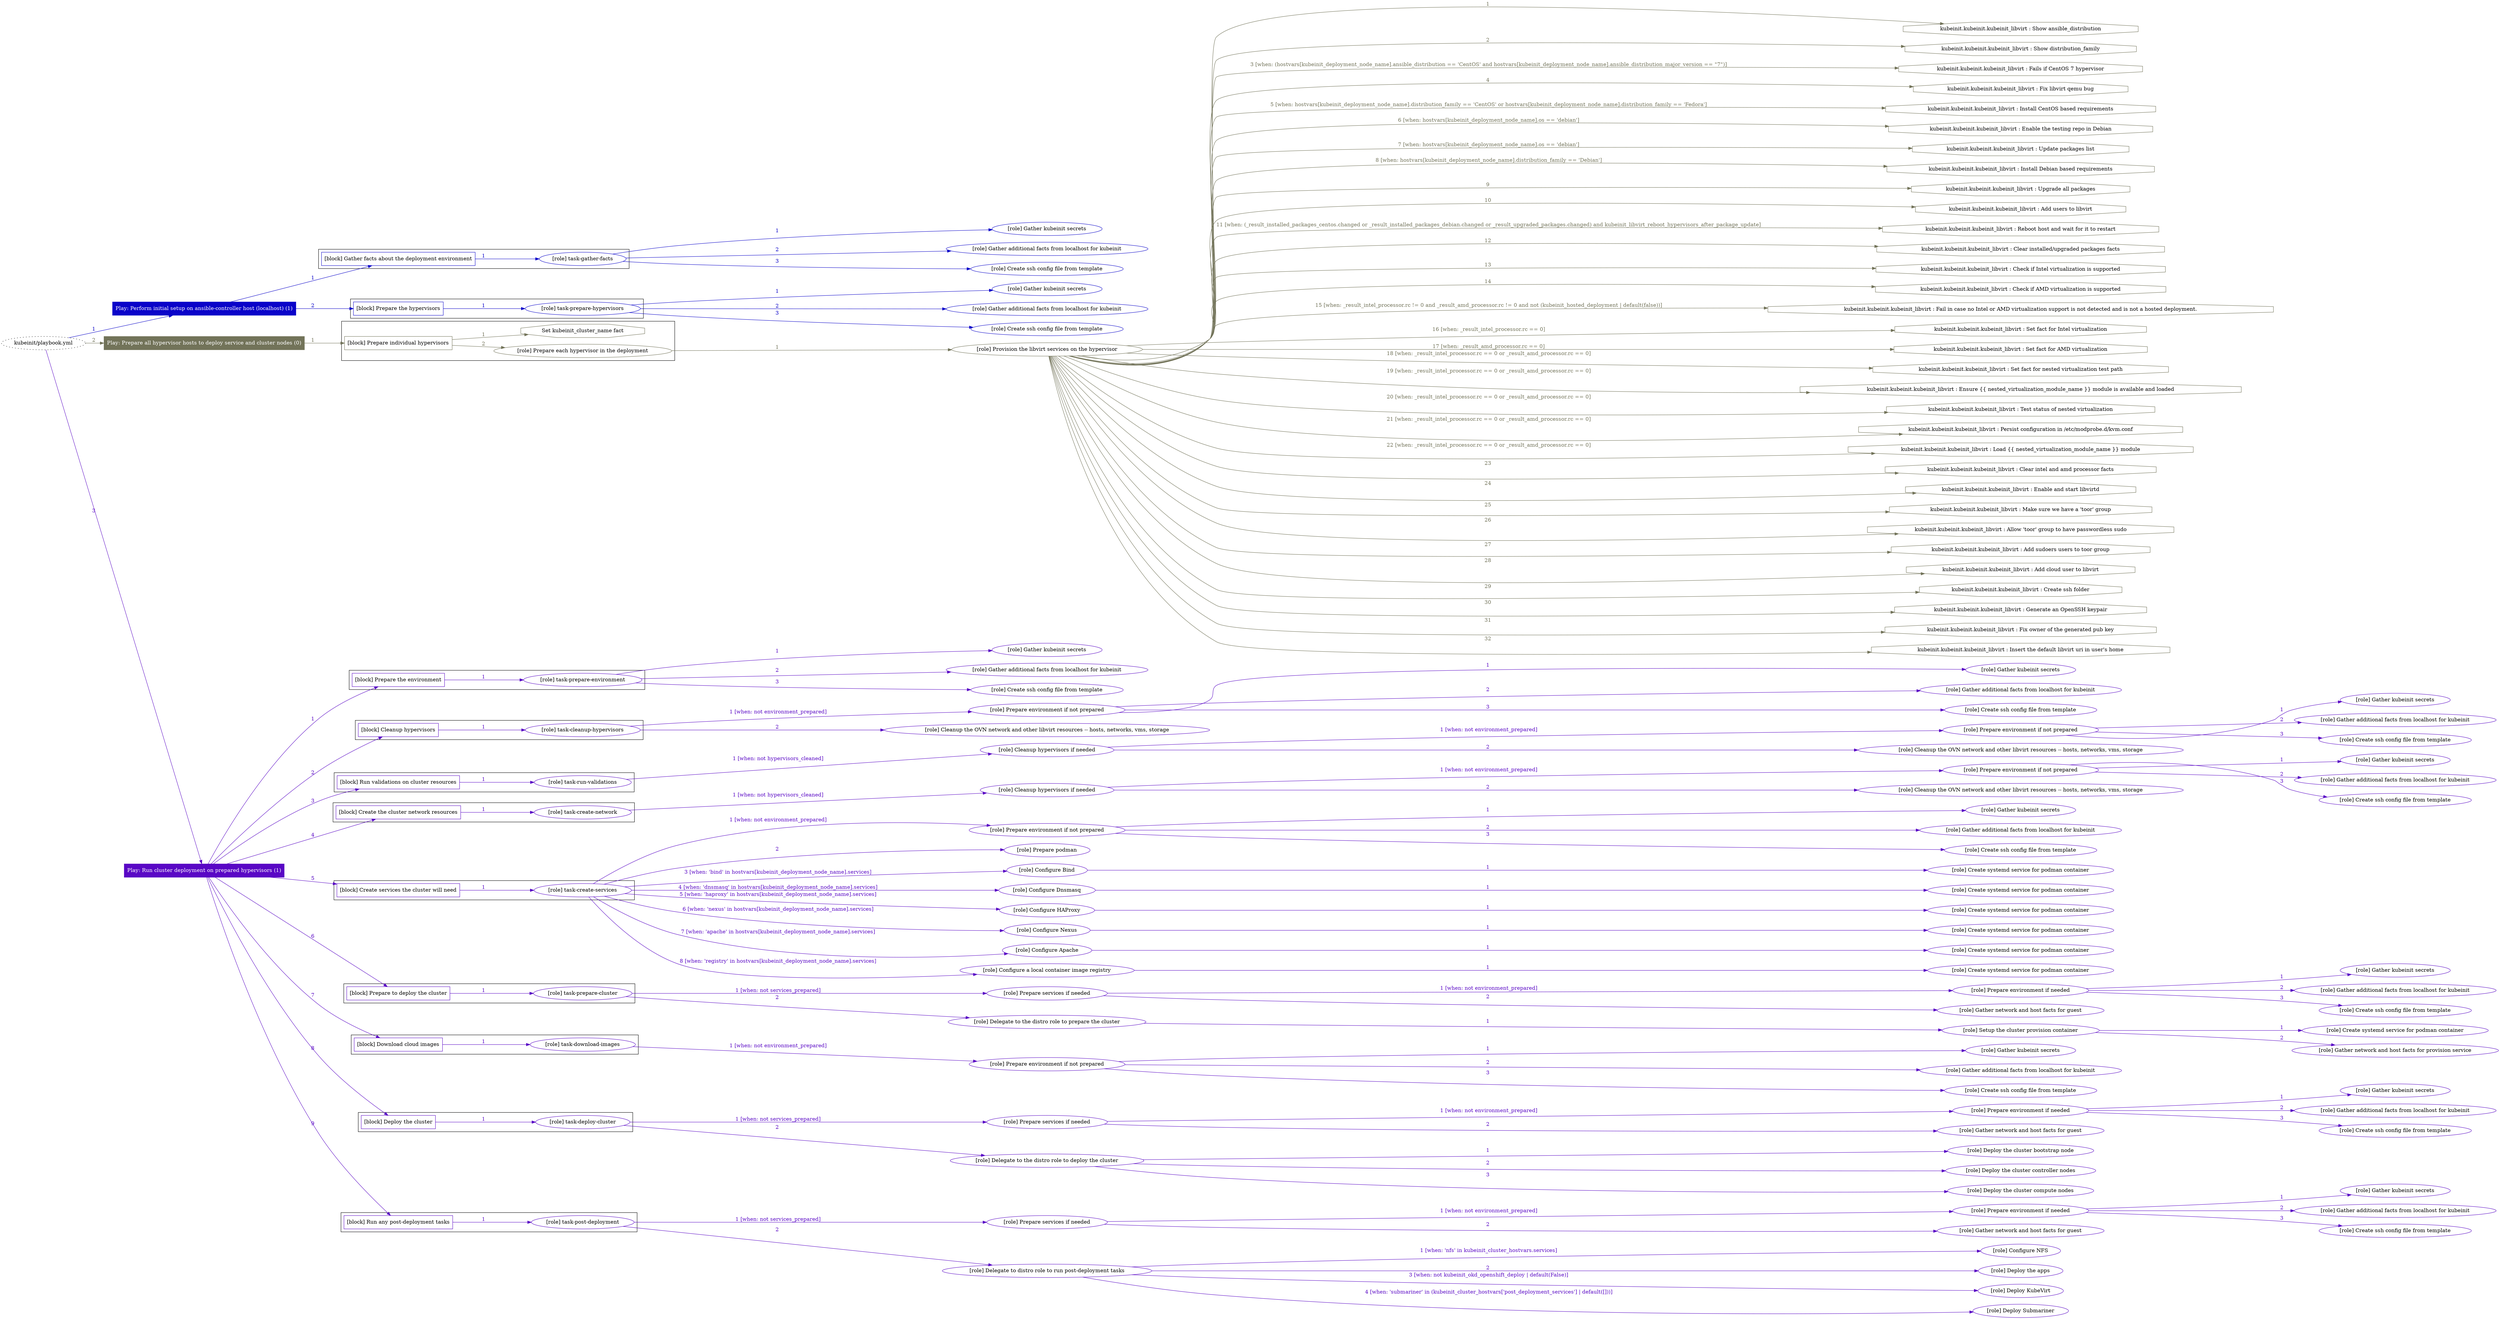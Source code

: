 digraph {
	graph [concentrate=true ordering=in rankdir=LR ratio=fill]
	edge [esep=5 sep=10]
	"kubeinit/playbook.yml" [URL="/home/runner/work/kubeinit/kubeinit/kubeinit/playbook.yml" id=playbook_31b76ec6 style=dotted]
	play_b835d1c0 [label="Play: Perform initial setup on ansible-controller host (localhost) (1)" URL="/home/runner/work/kubeinit/kubeinit/kubeinit/playbook.yml" color="#0a03c9" fontcolor="#ffffff" id=play_b835d1c0 shape=box style=filled tooltip=localhost]
	"kubeinit/playbook.yml" -> play_b835d1c0 [label="1 " color="#0a03c9" fontcolor="#0a03c9" id=edge_47608928 labeltooltip="1 " tooltip="1 "]
	subgraph "Gather kubeinit secrets" {
		role_59bd2e96 [label="[role] Gather kubeinit secrets" URL="/home/runner/.ansible/collections/ansible_collections/kubeinit/kubeinit/roles/kubeinit_prepare/tasks/gather_kubeinit_facts.yml" color="#0a03c9" id=role_59bd2e96 tooltip="Gather kubeinit secrets"]
	}
	subgraph "Gather additional facts from localhost for kubeinit" {
		role_d76398aa [label="[role] Gather additional facts from localhost for kubeinit" URL="/home/runner/.ansible/collections/ansible_collections/kubeinit/kubeinit/roles/kubeinit_prepare/tasks/gather_kubeinit_facts.yml" color="#0a03c9" id=role_d76398aa tooltip="Gather additional facts from localhost for kubeinit"]
	}
	subgraph "Create ssh config file from template" {
		role_02e3b590 [label="[role] Create ssh config file from template" URL="/home/runner/.ansible/collections/ansible_collections/kubeinit/kubeinit/roles/kubeinit_prepare/tasks/gather_kubeinit_facts.yml" color="#0a03c9" id=role_02e3b590 tooltip="Create ssh config file from template"]
	}
	subgraph "task-gather-facts" {
		role_54967bb3 [label="[role] task-gather-facts" URL="/home/runner/work/kubeinit/kubeinit/kubeinit/playbook.yml" color="#0a03c9" id=role_54967bb3 tooltip="task-gather-facts"]
		role_54967bb3 -> role_59bd2e96 [label="1 " color="#0a03c9" fontcolor="#0a03c9" id=edge_f444cbc9 labeltooltip="1 " tooltip="1 "]
		role_54967bb3 -> role_d76398aa [label="2 " color="#0a03c9" fontcolor="#0a03c9" id=edge_f910fc13 labeltooltip="2 " tooltip="2 "]
		role_54967bb3 -> role_02e3b590 [label="3 " color="#0a03c9" fontcolor="#0a03c9" id=edge_13dd5f23 labeltooltip="3 " tooltip="3 "]
	}
	subgraph "Gather kubeinit secrets" {
		role_87e82bd2 [label="[role] Gather kubeinit secrets" URL="/home/runner/.ansible/collections/ansible_collections/kubeinit/kubeinit/roles/kubeinit_prepare/tasks/gather_kubeinit_facts.yml" color="#0a03c9" id=role_87e82bd2 tooltip="Gather kubeinit secrets"]
	}
	subgraph "Gather additional facts from localhost for kubeinit" {
		role_c6736948 [label="[role] Gather additional facts from localhost for kubeinit" URL="/home/runner/.ansible/collections/ansible_collections/kubeinit/kubeinit/roles/kubeinit_prepare/tasks/gather_kubeinit_facts.yml" color="#0a03c9" id=role_c6736948 tooltip="Gather additional facts from localhost for kubeinit"]
	}
	subgraph "Create ssh config file from template" {
		role_01637f2a [label="[role] Create ssh config file from template" URL="/home/runner/.ansible/collections/ansible_collections/kubeinit/kubeinit/roles/kubeinit_prepare/tasks/gather_kubeinit_facts.yml" color="#0a03c9" id=role_01637f2a tooltip="Create ssh config file from template"]
	}
	subgraph "task-prepare-hypervisors" {
		role_687cfe51 [label="[role] task-prepare-hypervisors" URL="/home/runner/work/kubeinit/kubeinit/kubeinit/playbook.yml" color="#0a03c9" id=role_687cfe51 tooltip="task-prepare-hypervisors"]
		role_687cfe51 -> role_87e82bd2 [label="1 " color="#0a03c9" fontcolor="#0a03c9" id=edge_5f444cda labeltooltip="1 " tooltip="1 "]
		role_687cfe51 -> role_c6736948 [label="2 " color="#0a03c9" fontcolor="#0a03c9" id=edge_3ba6d0d4 labeltooltip="2 " tooltip="2 "]
		role_687cfe51 -> role_01637f2a [label="3 " color="#0a03c9" fontcolor="#0a03c9" id=edge_35299459 labeltooltip="3 " tooltip="3 "]
	}
	subgraph "Play: Perform initial setup on ansible-controller host (localhost) (1)" {
		play_b835d1c0 -> block_bc248e20 [label=1 color="#0a03c9" fontcolor="#0a03c9" id=edge_81791998 labeltooltip=1 tooltip=1]
		subgraph cluster_block_bc248e20 {
			block_bc248e20 [label="[block] Gather facts about the deployment environment" URL="/home/runner/work/kubeinit/kubeinit/kubeinit/playbook.yml" color="#0a03c9" id=block_bc248e20 labeltooltip="Gather facts about the deployment environment" shape=box tooltip="Gather facts about the deployment environment"]
			block_bc248e20 -> role_54967bb3 [label="1 " color="#0a03c9" fontcolor="#0a03c9" id=edge_6edd4adc labeltooltip="1 " tooltip="1 "]
		}
		play_b835d1c0 -> block_42051c14 [label=2 color="#0a03c9" fontcolor="#0a03c9" id=edge_73173066 labeltooltip=2 tooltip=2]
		subgraph cluster_block_42051c14 {
			block_42051c14 [label="[block] Prepare the hypervisors" URL="/home/runner/work/kubeinit/kubeinit/kubeinit/playbook.yml" color="#0a03c9" id=block_42051c14 labeltooltip="Prepare the hypervisors" shape=box tooltip="Prepare the hypervisors"]
			block_42051c14 -> role_687cfe51 [label="1 " color="#0a03c9" fontcolor="#0a03c9" id=edge_641e0a67 labeltooltip="1 " tooltip="1 "]
		}
	}
	play_d6e419ab [label="Play: Prepare all hypervisor hosts to deploy service and cluster nodes (0)" URL="/home/runner/work/kubeinit/kubeinit/kubeinit/playbook.yml" color="#727359" fontcolor="#ffffff" id=play_d6e419ab shape=box style=filled tooltip="Play: Prepare all hypervisor hosts to deploy service and cluster nodes (0)"]
	"kubeinit/playbook.yml" -> play_d6e419ab [label="2 " color="#727359" fontcolor="#727359" id=edge_6640dfa4 labeltooltip="2 " tooltip="2 "]
	subgraph "Provision the libvirt services on the hypervisor" {
		role_8fb8d0f1 [label="[role] Provision the libvirt services on the hypervisor" URL="/home/runner/.ansible/collections/ansible_collections/kubeinit/kubeinit/roles/kubeinit_prepare/tasks/prepare_hypervisor.yml" color="#727359" id=role_8fb8d0f1 tooltip="Provision the libvirt services on the hypervisor"]
		task_756337d5 [label="kubeinit.kubeinit.kubeinit_libvirt : Show ansible_distribution" URL="/home/runner/.ansible/collections/ansible_collections/kubeinit/kubeinit/roles/kubeinit_libvirt/tasks/main.yml" color="#727359" id=task_756337d5 shape=octagon tooltip="kubeinit.kubeinit.kubeinit_libvirt : Show ansible_distribution"]
		role_8fb8d0f1 -> task_756337d5 [label="1 " color="#727359" fontcolor="#727359" id=edge_fe4e48ed labeltooltip="1 " tooltip="1 "]
		task_df831139 [label="kubeinit.kubeinit.kubeinit_libvirt : Show distribution_family" URL="/home/runner/.ansible/collections/ansible_collections/kubeinit/kubeinit/roles/kubeinit_libvirt/tasks/main.yml" color="#727359" id=task_df831139 shape=octagon tooltip="kubeinit.kubeinit.kubeinit_libvirt : Show distribution_family"]
		role_8fb8d0f1 -> task_df831139 [label="2 " color="#727359" fontcolor="#727359" id=edge_e624ffed labeltooltip="2 " tooltip="2 "]
		task_bbf5eda4 [label="kubeinit.kubeinit.kubeinit_libvirt : Fails if CentOS 7 hypervisor" URL="/home/runner/.ansible/collections/ansible_collections/kubeinit/kubeinit/roles/kubeinit_libvirt/tasks/main.yml" color="#727359" id=task_bbf5eda4 shape=octagon tooltip="kubeinit.kubeinit.kubeinit_libvirt : Fails if CentOS 7 hypervisor"]
		role_8fb8d0f1 -> task_bbf5eda4 [label="3 [when: (hostvars[kubeinit_deployment_node_name].ansible_distribution == 'CentOS' and hostvars[kubeinit_deployment_node_name].ansible_distribution_major_version == \"7\")]" color="#727359" fontcolor="#727359" id=edge_ed03bc66 labeltooltip="3 [when: (hostvars[kubeinit_deployment_node_name].ansible_distribution == 'CentOS' and hostvars[kubeinit_deployment_node_name].ansible_distribution_major_version == \"7\")]" tooltip="3 [when: (hostvars[kubeinit_deployment_node_name].ansible_distribution == 'CentOS' and hostvars[kubeinit_deployment_node_name].ansible_distribution_major_version == \"7\")]"]
		task_f65a964f [label="kubeinit.kubeinit.kubeinit_libvirt : Fix libvirt qemu bug" URL="/home/runner/.ansible/collections/ansible_collections/kubeinit/kubeinit/roles/kubeinit_libvirt/tasks/main.yml" color="#727359" id=task_f65a964f shape=octagon tooltip="kubeinit.kubeinit.kubeinit_libvirt : Fix libvirt qemu bug"]
		role_8fb8d0f1 -> task_f65a964f [label="4 " color="#727359" fontcolor="#727359" id=edge_4285b3bf labeltooltip="4 " tooltip="4 "]
		task_4d887aac [label="kubeinit.kubeinit.kubeinit_libvirt : Install CentOS based requirements" URL="/home/runner/.ansible/collections/ansible_collections/kubeinit/kubeinit/roles/kubeinit_libvirt/tasks/main.yml" color="#727359" id=task_4d887aac shape=octagon tooltip="kubeinit.kubeinit.kubeinit_libvirt : Install CentOS based requirements"]
		role_8fb8d0f1 -> task_4d887aac [label="5 [when: hostvars[kubeinit_deployment_node_name].distribution_family == 'CentOS' or hostvars[kubeinit_deployment_node_name].distribution_family == 'Fedora']" color="#727359" fontcolor="#727359" id=edge_d7407e4e labeltooltip="5 [when: hostvars[kubeinit_deployment_node_name].distribution_family == 'CentOS' or hostvars[kubeinit_deployment_node_name].distribution_family == 'Fedora']" tooltip="5 [when: hostvars[kubeinit_deployment_node_name].distribution_family == 'CentOS' or hostvars[kubeinit_deployment_node_name].distribution_family == 'Fedora']"]
		task_99d96d0c [label="kubeinit.kubeinit.kubeinit_libvirt : Enable the testing repo in Debian" URL="/home/runner/.ansible/collections/ansible_collections/kubeinit/kubeinit/roles/kubeinit_libvirt/tasks/main.yml" color="#727359" id=task_99d96d0c shape=octagon tooltip="kubeinit.kubeinit.kubeinit_libvirt : Enable the testing repo in Debian"]
		role_8fb8d0f1 -> task_99d96d0c [label="6 [when: hostvars[kubeinit_deployment_node_name].os == 'debian']" color="#727359" fontcolor="#727359" id=edge_5ada318e labeltooltip="6 [when: hostvars[kubeinit_deployment_node_name].os == 'debian']" tooltip="6 [when: hostvars[kubeinit_deployment_node_name].os == 'debian']"]
		task_3cb2181c [label="kubeinit.kubeinit.kubeinit_libvirt : Update packages list" URL="/home/runner/.ansible/collections/ansible_collections/kubeinit/kubeinit/roles/kubeinit_libvirt/tasks/main.yml" color="#727359" id=task_3cb2181c shape=octagon tooltip="kubeinit.kubeinit.kubeinit_libvirt : Update packages list"]
		role_8fb8d0f1 -> task_3cb2181c [label="7 [when: hostvars[kubeinit_deployment_node_name].os == 'debian']" color="#727359" fontcolor="#727359" id=edge_b2e465be labeltooltip="7 [when: hostvars[kubeinit_deployment_node_name].os == 'debian']" tooltip="7 [when: hostvars[kubeinit_deployment_node_name].os == 'debian']"]
		task_076db473 [label="kubeinit.kubeinit.kubeinit_libvirt : Install Debian based requirements" URL="/home/runner/.ansible/collections/ansible_collections/kubeinit/kubeinit/roles/kubeinit_libvirt/tasks/main.yml" color="#727359" id=task_076db473 shape=octagon tooltip="kubeinit.kubeinit.kubeinit_libvirt : Install Debian based requirements"]
		role_8fb8d0f1 -> task_076db473 [label="8 [when: hostvars[kubeinit_deployment_node_name].distribution_family == 'Debian']" color="#727359" fontcolor="#727359" id=edge_44d934e9 labeltooltip="8 [when: hostvars[kubeinit_deployment_node_name].distribution_family == 'Debian']" tooltip="8 [when: hostvars[kubeinit_deployment_node_name].distribution_family == 'Debian']"]
		task_7f7cdea1 [label="kubeinit.kubeinit.kubeinit_libvirt : Upgrade all packages" URL="/home/runner/.ansible/collections/ansible_collections/kubeinit/kubeinit/roles/kubeinit_libvirt/tasks/main.yml" color="#727359" id=task_7f7cdea1 shape=octagon tooltip="kubeinit.kubeinit.kubeinit_libvirt : Upgrade all packages"]
		role_8fb8d0f1 -> task_7f7cdea1 [label="9 " color="#727359" fontcolor="#727359" id=edge_a55a91a4 labeltooltip="9 " tooltip="9 "]
		task_545af67d [label="kubeinit.kubeinit.kubeinit_libvirt : Add users to libvirt" URL="/home/runner/.ansible/collections/ansible_collections/kubeinit/kubeinit/roles/kubeinit_libvirt/tasks/main.yml" color="#727359" id=task_545af67d shape=octagon tooltip="kubeinit.kubeinit.kubeinit_libvirt : Add users to libvirt"]
		role_8fb8d0f1 -> task_545af67d [label="10 " color="#727359" fontcolor="#727359" id=edge_2b57679c labeltooltip="10 " tooltip="10 "]
		task_0d3be009 [label="kubeinit.kubeinit.kubeinit_libvirt : Reboot host and wait for it to restart" URL="/home/runner/.ansible/collections/ansible_collections/kubeinit/kubeinit/roles/kubeinit_libvirt/tasks/main.yml" color="#727359" id=task_0d3be009 shape=octagon tooltip="kubeinit.kubeinit.kubeinit_libvirt : Reboot host and wait for it to restart"]
		role_8fb8d0f1 -> task_0d3be009 [label="11 [when: (_result_installed_packages_centos.changed or _result_installed_packages_debian.changed or _result_upgraded_packages.changed) and kubeinit_libvirt_reboot_hypervisors_after_package_update]" color="#727359" fontcolor="#727359" id=edge_a1e349b4 labeltooltip="11 [when: (_result_installed_packages_centos.changed or _result_installed_packages_debian.changed or _result_upgraded_packages.changed) and kubeinit_libvirt_reboot_hypervisors_after_package_update]" tooltip="11 [when: (_result_installed_packages_centos.changed or _result_installed_packages_debian.changed or _result_upgraded_packages.changed) and kubeinit_libvirt_reboot_hypervisors_after_package_update]"]
		task_2c609c19 [label="kubeinit.kubeinit.kubeinit_libvirt : Clear installed/upgraded packages facts" URL="/home/runner/.ansible/collections/ansible_collections/kubeinit/kubeinit/roles/kubeinit_libvirt/tasks/main.yml" color="#727359" id=task_2c609c19 shape=octagon tooltip="kubeinit.kubeinit.kubeinit_libvirt : Clear installed/upgraded packages facts"]
		role_8fb8d0f1 -> task_2c609c19 [label="12 " color="#727359" fontcolor="#727359" id=edge_2d1db7e2 labeltooltip="12 " tooltip="12 "]
		task_e536a458 [label="kubeinit.kubeinit.kubeinit_libvirt : Check if Intel virtualization is supported" URL="/home/runner/.ansible/collections/ansible_collections/kubeinit/kubeinit/roles/kubeinit_libvirt/tasks/main.yml" color="#727359" id=task_e536a458 shape=octagon tooltip="kubeinit.kubeinit.kubeinit_libvirt : Check if Intel virtualization is supported"]
		role_8fb8d0f1 -> task_e536a458 [label="13 " color="#727359" fontcolor="#727359" id=edge_bbc6b04b labeltooltip="13 " tooltip="13 "]
		task_b0701f2e [label="kubeinit.kubeinit.kubeinit_libvirt : Check if AMD virtualization is supported" URL="/home/runner/.ansible/collections/ansible_collections/kubeinit/kubeinit/roles/kubeinit_libvirt/tasks/main.yml" color="#727359" id=task_b0701f2e shape=octagon tooltip="kubeinit.kubeinit.kubeinit_libvirt : Check if AMD virtualization is supported"]
		role_8fb8d0f1 -> task_b0701f2e [label="14 " color="#727359" fontcolor="#727359" id=edge_a9f3717c labeltooltip="14 " tooltip="14 "]
		task_2332e1f5 [label="kubeinit.kubeinit.kubeinit_libvirt : Fail in case no Intel or AMD virtualization support is not detected and is not a hosted deployment." URL="/home/runner/.ansible/collections/ansible_collections/kubeinit/kubeinit/roles/kubeinit_libvirt/tasks/main.yml" color="#727359" id=task_2332e1f5 shape=octagon tooltip="kubeinit.kubeinit.kubeinit_libvirt : Fail in case no Intel or AMD virtualization support is not detected and is not a hosted deployment."]
		role_8fb8d0f1 -> task_2332e1f5 [label="15 [when: _result_intel_processor.rc != 0 and _result_amd_processor.rc != 0 and not (kubeinit_hosted_deployment | default(false))]" color="#727359" fontcolor="#727359" id=edge_dd4642ce labeltooltip="15 [when: _result_intel_processor.rc != 0 and _result_amd_processor.rc != 0 and not (kubeinit_hosted_deployment | default(false))]" tooltip="15 [when: _result_intel_processor.rc != 0 and _result_amd_processor.rc != 0 and not (kubeinit_hosted_deployment | default(false))]"]
		task_714ed274 [label="kubeinit.kubeinit.kubeinit_libvirt : Set fact for Intel virtualization" URL="/home/runner/.ansible/collections/ansible_collections/kubeinit/kubeinit/roles/kubeinit_libvirt/tasks/main.yml" color="#727359" id=task_714ed274 shape=octagon tooltip="kubeinit.kubeinit.kubeinit_libvirt : Set fact for Intel virtualization"]
		role_8fb8d0f1 -> task_714ed274 [label="16 [when: _result_intel_processor.rc == 0]" color="#727359" fontcolor="#727359" id=edge_d58a9665 labeltooltip="16 [when: _result_intel_processor.rc == 0]" tooltip="16 [when: _result_intel_processor.rc == 0]"]
		task_c42c3390 [label="kubeinit.kubeinit.kubeinit_libvirt : Set fact for AMD virtualization" URL="/home/runner/.ansible/collections/ansible_collections/kubeinit/kubeinit/roles/kubeinit_libvirt/tasks/main.yml" color="#727359" id=task_c42c3390 shape=octagon tooltip="kubeinit.kubeinit.kubeinit_libvirt : Set fact for AMD virtualization"]
		role_8fb8d0f1 -> task_c42c3390 [label="17 [when: _result_amd_processor.rc == 0]" color="#727359" fontcolor="#727359" id=edge_ee91837a labeltooltip="17 [when: _result_amd_processor.rc == 0]" tooltip="17 [when: _result_amd_processor.rc == 0]"]
		task_90a5287b [label="kubeinit.kubeinit.kubeinit_libvirt : Set fact for nested virtualization test path" URL="/home/runner/.ansible/collections/ansible_collections/kubeinit/kubeinit/roles/kubeinit_libvirt/tasks/main.yml" color="#727359" id=task_90a5287b shape=octagon tooltip="kubeinit.kubeinit.kubeinit_libvirt : Set fact for nested virtualization test path"]
		role_8fb8d0f1 -> task_90a5287b [label="18 [when: _result_intel_processor.rc == 0 or _result_amd_processor.rc == 0]" color="#727359" fontcolor="#727359" id=edge_b935385d labeltooltip="18 [when: _result_intel_processor.rc == 0 or _result_amd_processor.rc == 0]" tooltip="18 [when: _result_intel_processor.rc == 0 or _result_amd_processor.rc == 0]"]
		task_af68a79d [label="kubeinit.kubeinit.kubeinit_libvirt : Ensure {{ nested_virtualization_module_name }} module is available and loaded" URL="/home/runner/.ansible/collections/ansible_collections/kubeinit/kubeinit/roles/kubeinit_libvirt/tasks/main.yml" color="#727359" id=task_af68a79d shape=octagon tooltip="kubeinit.kubeinit.kubeinit_libvirt : Ensure {{ nested_virtualization_module_name }} module is available and loaded"]
		role_8fb8d0f1 -> task_af68a79d [label="19 [when: _result_intel_processor.rc == 0 or _result_amd_processor.rc == 0]" color="#727359" fontcolor="#727359" id=edge_dbf1500d labeltooltip="19 [when: _result_intel_processor.rc == 0 or _result_amd_processor.rc == 0]" tooltip="19 [when: _result_intel_processor.rc == 0 or _result_amd_processor.rc == 0]"]
		task_4893b3fa [label="kubeinit.kubeinit.kubeinit_libvirt : Test status of nested virtualization" URL="/home/runner/.ansible/collections/ansible_collections/kubeinit/kubeinit/roles/kubeinit_libvirt/tasks/main.yml" color="#727359" id=task_4893b3fa shape=octagon tooltip="kubeinit.kubeinit.kubeinit_libvirt : Test status of nested virtualization"]
		role_8fb8d0f1 -> task_4893b3fa [label="20 [when: _result_intel_processor.rc == 0 or _result_amd_processor.rc == 0]" color="#727359" fontcolor="#727359" id=edge_8d86175b labeltooltip="20 [when: _result_intel_processor.rc == 0 or _result_amd_processor.rc == 0]" tooltip="20 [when: _result_intel_processor.rc == 0 or _result_amd_processor.rc == 0]"]
		task_ed226b9e [label="kubeinit.kubeinit.kubeinit_libvirt : Persist configuration in /etc/modprobe.d/kvm.conf" URL="/home/runner/.ansible/collections/ansible_collections/kubeinit/kubeinit/roles/kubeinit_libvirt/tasks/main.yml" color="#727359" id=task_ed226b9e shape=octagon tooltip="kubeinit.kubeinit.kubeinit_libvirt : Persist configuration in /etc/modprobe.d/kvm.conf"]
		role_8fb8d0f1 -> task_ed226b9e [label="21 [when: _result_intel_processor.rc == 0 or _result_amd_processor.rc == 0]" color="#727359" fontcolor="#727359" id=edge_3f0ed755 labeltooltip="21 [when: _result_intel_processor.rc == 0 or _result_amd_processor.rc == 0]" tooltip="21 [when: _result_intel_processor.rc == 0 or _result_amd_processor.rc == 0]"]
		task_3e6a3e98 [label="kubeinit.kubeinit.kubeinit_libvirt : Load {{ nested_virtualization_module_name }} module" URL="/home/runner/.ansible/collections/ansible_collections/kubeinit/kubeinit/roles/kubeinit_libvirt/tasks/main.yml" color="#727359" id=task_3e6a3e98 shape=octagon tooltip="kubeinit.kubeinit.kubeinit_libvirt : Load {{ nested_virtualization_module_name }} module"]
		role_8fb8d0f1 -> task_3e6a3e98 [label="22 [when: _result_intel_processor.rc == 0 or _result_amd_processor.rc == 0]" color="#727359" fontcolor="#727359" id=edge_603c6768 labeltooltip="22 [when: _result_intel_processor.rc == 0 or _result_amd_processor.rc == 0]" tooltip="22 [when: _result_intel_processor.rc == 0 or _result_amd_processor.rc == 0]"]
		task_2e186f1f [label="kubeinit.kubeinit.kubeinit_libvirt : Clear intel and amd processor facts" URL="/home/runner/.ansible/collections/ansible_collections/kubeinit/kubeinit/roles/kubeinit_libvirt/tasks/main.yml" color="#727359" id=task_2e186f1f shape=octagon tooltip="kubeinit.kubeinit.kubeinit_libvirt : Clear intel and amd processor facts"]
		role_8fb8d0f1 -> task_2e186f1f [label="23 " color="#727359" fontcolor="#727359" id=edge_9757d861 labeltooltip="23 " tooltip="23 "]
		task_95e71391 [label="kubeinit.kubeinit.kubeinit_libvirt : Enable and start libvirtd" URL="/home/runner/.ansible/collections/ansible_collections/kubeinit/kubeinit/roles/kubeinit_libvirt/tasks/main.yml" color="#727359" id=task_95e71391 shape=octagon tooltip="kubeinit.kubeinit.kubeinit_libvirt : Enable and start libvirtd"]
		role_8fb8d0f1 -> task_95e71391 [label="24 " color="#727359" fontcolor="#727359" id=edge_506dd4a2 labeltooltip="24 " tooltip="24 "]
		task_f67d434e [label="kubeinit.kubeinit.kubeinit_libvirt : Make sure we have a 'toor' group" URL="/home/runner/.ansible/collections/ansible_collections/kubeinit/kubeinit/roles/kubeinit_libvirt/tasks/60_create_cloud_user.yml" color="#727359" id=task_f67d434e shape=octagon tooltip="kubeinit.kubeinit.kubeinit_libvirt : Make sure we have a 'toor' group"]
		role_8fb8d0f1 -> task_f67d434e [label="25 " color="#727359" fontcolor="#727359" id=edge_8e8900e3 labeltooltip="25 " tooltip="25 "]
		task_cbef2aab [label="kubeinit.kubeinit.kubeinit_libvirt : Allow 'toor' group to have passwordless sudo" URL="/home/runner/.ansible/collections/ansible_collections/kubeinit/kubeinit/roles/kubeinit_libvirt/tasks/60_create_cloud_user.yml" color="#727359" id=task_cbef2aab shape=octagon tooltip="kubeinit.kubeinit.kubeinit_libvirt : Allow 'toor' group to have passwordless sudo"]
		role_8fb8d0f1 -> task_cbef2aab [label="26 " color="#727359" fontcolor="#727359" id=edge_aa4c50ba labeltooltip="26 " tooltip="26 "]
		task_8f4761c0 [label="kubeinit.kubeinit.kubeinit_libvirt : Add sudoers users to toor group" URL="/home/runner/.ansible/collections/ansible_collections/kubeinit/kubeinit/roles/kubeinit_libvirt/tasks/60_create_cloud_user.yml" color="#727359" id=task_8f4761c0 shape=octagon tooltip="kubeinit.kubeinit.kubeinit_libvirt : Add sudoers users to toor group"]
		role_8fb8d0f1 -> task_8f4761c0 [label="27 " color="#727359" fontcolor="#727359" id=edge_7f85940c labeltooltip="27 " tooltip="27 "]
		task_8a807d62 [label="kubeinit.kubeinit.kubeinit_libvirt : Add cloud user to libvirt" URL="/home/runner/.ansible/collections/ansible_collections/kubeinit/kubeinit/roles/kubeinit_libvirt/tasks/60_create_cloud_user.yml" color="#727359" id=task_8a807d62 shape=octagon tooltip="kubeinit.kubeinit.kubeinit_libvirt : Add cloud user to libvirt"]
		role_8fb8d0f1 -> task_8a807d62 [label="28 " color="#727359" fontcolor="#727359" id=edge_0731d78f labeltooltip="28 " tooltip="28 "]
		task_3ab10e8d [label="kubeinit.kubeinit.kubeinit_libvirt : Create ssh folder" URL="/home/runner/.ansible/collections/ansible_collections/kubeinit/kubeinit/roles/kubeinit_libvirt/tasks/60_create_cloud_user.yml" color="#727359" id=task_3ab10e8d shape=octagon tooltip="kubeinit.kubeinit.kubeinit_libvirt : Create ssh folder"]
		role_8fb8d0f1 -> task_3ab10e8d [label="29 " color="#727359" fontcolor="#727359" id=edge_0c095195 labeltooltip="29 " tooltip="29 "]
		task_5bfe9d31 [label="kubeinit.kubeinit.kubeinit_libvirt : Generate an OpenSSH keypair" URL="/home/runner/.ansible/collections/ansible_collections/kubeinit/kubeinit/roles/kubeinit_libvirt/tasks/60_create_cloud_user.yml" color="#727359" id=task_5bfe9d31 shape=octagon tooltip="kubeinit.kubeinit.kubeinit_libvirt : Generate an OpenSSH keypair"]
		role_8fb8d0f1 -> task_5bfe9d31 [label="30 " color="#727359" fontcolor="#727359" id=edge_ffc24c17 labeltooltip="30 " tooltip="30 "]
		task_0bad1511 [label="kubeinit.kubeinit.kubeinit_libvirt : Fix owner of the generated pub key" URL="/home/runner/.ansible/collections/ansible_collections/kubeinit/kubeinit/roles/kubeinit_libvirt/tasks/60_create_cloud_user.yml" color="#727359" id=task_0bad1511 shape=octagon tooltip="kubeinit.kubeinit.kubeinit_libvirt : Fix owner of the generated pub key"]
		role_8fb8d0f1 -> task_0bad1511 [label="31 " color="#727359" fontcolor="#727359" id=edge_0bf080e5 labeltooltip="31 " tooltip="31 "]
		task_b3b8c9c8 [label="kubeinit.kubeinit.kubeinit_libvirt : Insert the default libvirt uri in user's home" URL="/home/runner/.ansible/collections/ansible_collections/kubeinit/kubeinit/roles/kubeinit_libvirt/tasks/60_create_cloud_user.yml" color="#727359" id=task_b3b8c9c8 shape=octagon tooltip="kubeinit.kubeinit.kubeinit_libvirt : Insert the default libvirt uri in user's home"]
		role_8fb8d0f1 -> task_b3b8c9c8 [label="32 " color="#727359" fontcolor="#727359" id=edge_d74179ff labeltooltip="32 " tooltip="32 "]
	}
	subgraph "Prepare each hypervisor in the deployment" {
		role_0dd554ca [label="[role] Prepare each hypervisor in the deployment" URL="/home/runner/work/kubeinit/kubeinit/kubeinit/playbook.yml" color="#727359" id=role_0dd554ca tooltip="Prepare each hypervisor in the deployment"]
		role_0dd554ca -> role_8fb8d0f1 [label="1 " color="#727359" fontcolor="#727359" id=edge_75733883 labeltooltip="1 " tooltip="1 "]
	}
	subgraph "Play: Prepare all hypervisor hosts to deploy service and cluster nodes (0)" {
		play_d6e419ab -> block_b3c6de94 [label=1 color="#727359" fontcolor="#727359" id=edge_cf2e8ff6 labeltooltip=1 tooltip=1]
		subgraph cluster_block_b3c6de94 {
			block_b3c6de94 [label="[block] Prepare individual hypervisors" URL="/home/runner/work/kubeinit/kubeinit/kubeinit/playbook.yml" color="#727359" id=block_b3c6de94 labeltooltip="Prepare individual hypervisors" shape=box tooltip="Prepare individual hypervisors"]
			block_b3c6de94 -> role_0dd554ca [label="2 " color="#727359" fontcolor="#727359" id=edge_d4767685 labeltooltip="2 " tooltip="2 "]
			task_9df1c693 [label="Set kubeinit_cluster_name fact" URL="/home/runner/work/kubeinit/kubeinit/kubeinit/playbook.yml" color="#727359" id=task_9df1c693 shape=octagon tooltip="Set kubeinit_cluster_name fact"]
			block_b3c6de94 -> task_9df1c693 [label="1 " color="#727359" fontcolor="#727359" id=edge_cfed5ad2 labeltooltip="1 " tooltip="1 "]
		}
	}
	play_9a35752e [label="Play: Run cluster deployment on prepared hypervisors (1)" URL="/home/runner/work/kubeinit/kubeinit/kubeinit/playbook.yml" color="#5907c5" fontcolor="#ffffff" id=play_9a35752e shape=box style=filled tooltip=localhost]
	"kubeinit/playbook.yml" -> play_9a35752e [label="3 " color="#5907c5" fontcolor="#5907c5" id=edge_9f18774d labeltooltip="3 " tooltip="3 "]
	subgraph "Gather kubeinit secrets" {
		role_ce2e216d [label="[role] Gather kubeinit secrets" URL="/home/runner/.ansible/collections/ansible_collections/kubeinit/kubeinit/roles/kubeinit_prepare/tasks/gather_kubeinit_facts.yml" color="#5907c5" id=role_ce2e216d tooltip="Gather kubeinit secrets"]
	}
	subgraph "Gather additional facts from localhost for kubeinit" {
		role_c4f3e11d [label="[role] Gather additional facts from localhost for kubeinit" URL="/home/runner/.ansible/collections/ansible_collections/kubeinit/kubeinit/roles/kubeinit_prepare/tasks/gather_kubeinit_facts.yml" color="#5907c5" id=role_c4f3e11d tooltip="Gather additional facts from localhost for kubeinit"]
	}
	subgraph "Create ssh config file from template" {
		role_d7aaa250 [label="[role] Create ssh config file from template" URL="/home/runner/.ansible/collections/ansible_collections/kubeinit/kubeinit/roles/kubeinit_prepare/tasks/gather_kubeinit_facts.yml" color="#5907c5" id=role_d7aaa250 tooltip="Create ssh config file from template"]
	}
	subgraph "task-prepare-environment" {
		role_ca506b29 [label="[role] task-prepare-environment" URL="/home/runner/work/kubeinit/kubeinit/kubeinit/playbook.yml" color="#5907c5" id=role_ca506b29 tooltip="task-prepare-environment"]
		role_ca506b29 -> role_ce2e216d [label="1 " color="#5907c5" fontcolor="#5907c5" id=edge_6b56ede9 labeltooltip="1 " tooltip="1 "]
		role_ca506b29 -> role_c4f3e11d [label="2 " color="#5907c5" fontcolor="#5907c5" id=edge_09b13d63 labeltooltip="2 " tooltip="2 "]
		role_ca506b29 -> role_d7aaa250 [label="3 " color="#5907c5" fontcolor="#5907c5" id=edge_8f1f800c labeltooltip="3 " tooltip="3 "]
	}
	subgraph "Gather kubeinit secrets" {
		role_a544f05a [label="[role] Gather kubeinit secrets" URL="/home/runner/.ansible/collections/ansible_collections/kubeinit/kubeinit/roles/kubeinit_prepare/tasks/gather_kubeinit_facts.yml" color="#5907c5" id=role_a544f05a tooltip="Gather kubeinit secrets"]
	}
	subgraph "Gather additional facts from localhost for kubeinit" {
		role_9b4c8315 [label="[role] Gather additional facts from localhost for kubeinit" URL="/home/runner/.ansible/collections/ansible_collections/kubeinit/kubeinit/roles/kubeinit_prepare/tasks/gather_kubeinit_facts.yml" color="#5907c5" id=role_9b4c8315 tooltip="Gather additional facts from localhost for kubeinit"]
	}
	subgraph "Create ssh config file from template" {
		role_753232c2 [label="[role] Create ssh config file from template" URL="/home/runner/.ansible/collections/ansible_collections/kubeinit/kubeinit/roles/kubeinit_prepare/tasks/gather_kubeinit_facts.yml" color="#5907c5" id=role_753232c2 tooltip="Create ssh config file from template"]
	}
	subgraph "Prepare environment if not prepared" {
		role_b0379451 [label="[role] Prepare environment if not prepared" URL="/home/runner/.ansible/collections/ansible_collections/kubeinit/kubeinit/roles/kubeinit_prepare/tasks/cleanup_hypervisors.yml" color="#5907c5" id=role_b0379451 tooltip="Prepare environment if not prepared"]
		role_b0379451 -> role_a544f05a [label="1 " color="#5907c5" fontcolor="#5907c5" id=edge_a77211f1 labeltooltip="1 " tooltip="1 "]
		role_b0379451 -> role_9b4c8315 [label="2 " color="#5907c5" fontcolor="#5907c5" id=edge_1c0b80e4 labeltooltip="2 " tooltip="2 "]
		role_b0379451 -> role_753232c2 [label="3 " color="#5907c5" fontcolor="#5907c5" id=edge_a2954214 labeltooltip="3 " tooltip="3 "]
	}
	subgraph "Cleanup the OVN network and other libvirt resources -- hosts, networks, vms, storage" {
		role_a42ed9ab [label="[role] Cleanup the OVN network and other libvirt resources -- hosts, networks, vms, storage" URL="/home/runner/.ansible/collections/ansible_collections/kubeinit/kubeinit/roles/kubeinit_prepare/tasks/cleanup_hypervisors.yml" color="#5907c5" id=role_a42ed9ab tooltip="Cleanup the OVN network and other libvirt resources -- hosts, networks, vms, storage"]
	}
	subgraph "task-cleanup-hypervisors" {
		role_a888db77 [label="[role] task-cleanup-hypervisors" URL="/home/runner/work/kubeinit/kubeinit/kubeinit/playbook.yml" color="#5907c5" id=role_a888db77 tooltip="task-cleanup-hypervisors"]
		role_a888db77 -> role_b0379451 [label="1 [when: not environment_prepared]" color="#5907c5" fontcolor="#5907c5" id=edge_b99928be labeltooltip="1 [when: not environment_prepared]" tooltip="1 [when: not environment_prepared]"]
		role_a888db77 -> role_a42ed9ab [label="2 " color="#5907c5" fontcolor="#5907c5" id=edge_f2f21061 labeltooltip="2 " tooltip="2 "]
	}
	subgraph "Gather kubeinit secrets" {
		role_a202cd31 [label="[role] Gather kubeinit secrets" URL="/home/runner/.ansible/collections/ansible_collections/kubeinit/kubeinit/roles/kubeinit_prepare/tasks/gather_kubeinit_facts.yml" color="#5907c5" id=role_a202cd31 tooltip="Gather kubeinit secrets"]
	}
	subgraph "Gather additional facts from localhost for kubeinit" {
		role_009a5d80 [label="[role] Gather additional facts from localhost for kubeinit" URL="/home/runner/.ansible/collections/ansible_collections/kubeinit/kubeinit/roles/kubeinit_prepare/tasks/gather_kubeinit_facts.yml" color="#5907c5" id=role_009a5d80 tooltip="Gather additional facts from localhost for kubeinit"]
	}
	subgraph "Create ssh config file from template" {
		role_36400a61 [label="[role] Create ssh config file from template" URL="/home/runner/.ansible/collections/ansible_collections/kubeinit/kubeinit/roles/kubeinit_prepare/tasks/gather_kubeinit_facts.yml" color="#5907c5" id=role_36400a61 tooltip="Create ssh config file from template"]
	}
	subgraph "Prepare environment if not prepared" {
		role_56f9d0db [label="[role] Prepare environment if not prepared" URL="/home/runner/.ansible/collections/ansible_collections/kubeinit/kubeinit/roles/kubeinit_prepare/tasks/cleanup_hypervisors.yml" color="#5907c5" id=role_56f9d0db tooltip="Prepare environment if not prepared"]
		role_56f9d0db -> role_a202cd31 [label="1 " color="#5907c5" fontcolor="#5907c5" id=edge_296b3c5e labeltooltip="1 " tooltip="1 "]
		role_56f9d0db -> role_009a5d80 [label="2 " color="#5907c5" fontcolor="#5907c5" id=edge_96091451 labeltooltip="2 " tooltip="2 "]
		role_56f9d0db -> role_36400a61 [label="3 " color="#5907c5" fontcolor="#5907c5" id=edge_f1a36a79 labeltooltip="3 " tooltip="3 "]
	}
	subgraph "Cleanup the OVN network and other libvirt resources -- hosts, networks, vms, storage" {
		role_f946f2ef [label="[role] Cleanup the OVN network and other libvirt resources -- hosts, networks, vms, storage" URL="/home/runner/.ansible/collections/ansible_collections/kubeinit/kubeinit/roles/kubeinit_prepare/tasks/cleanup_hypervisors.yml" color="#5907c5" id=role_f946f2ef tooltip="Cleanup the OVN network and other libvirt resources -- hosts, networks, vms, storage"]
	}
	subgraph "Cleanup hypervisors if needed" {
		role_122bf9fc [label="[role] Cleanup hypervisors if needed" URL="/home/runner/.ansible/collections/ansible_collections/kubeinit/kubeinit/roles/kubeinit_validations/tasks/main.yml" color="#5907c5" id=role_122bf9fc tooltip="Cleanup hypervisors if needed"]
		role_122bf9fc -> role_56f9d0db [label="1 [when: not environment_prepared]" color="#5907c5" fontcolor="#5907c5" id=edge_be908df4 labeltooltip="1 [when: not environment_prepared]" tooltip="1 [when: not environment_prepared]"]
		role_122bf9fc -> role_f946f2ef [label="2 " color="#5907c5" fontcolor="#5907c5" id=edge_0b18717c labeltooltip="2 " tooltip="2 "]
	}
	subgraph "task-run-validations" {
		role_70c5d906 [label="[role] task-run-validations" URL="/home/runner/work/kubeinit/kubeinit/kubeinit/playbook.yml" color="#5907c5" id=role_70c5d906 tooltip="task-run-validations"]
		role_70c5d906 -> role_122bf9fc [label="1 [when: not hypervisors_cleaned]" color="#5907c5" fontcolor="#5907c5" id=edge_bd4a32f3 labeltooltip="1 [when: not hypervisors_cleaned]" tooltip="1 [when: not hypervisors_cleaned]"]
	}
	subgraph "Gather kubeinit secrets" {
		role_7fd63305 [label="[role] Gather kubeinit secrets" URL="/home/runner/.ansible/collections/ansible_collections/kubeinit/kubeinit/roles/kubeinit_prepare/tasks/gather_kubeinit_facts.yml" color="#5907c5" id=role_7fd63305 tooltip="Gather kubeinit secrets"]
	}
	subgraph "Gather additional facts from localhost for kubeinit" {
		role_9f3c8bbc [label="[role] Gather additional facts from localhost for kubeinit" URL="/home/runner/.ansible/collections/ansible_collections/kubeinit/kubeinit/roles/kubeinit_prepare/tasks/gather_kubeinit_facts.yml" color="#5907c5" id=role_9f3c8bbc tooltip="Gather additional facts from localhost for kubeinit"]
	}
	subgraph "Create ssh config file from template" {
		role_95e0635a [label="[role] Create ssh config file from template" URL="/home/runner/.ansible/collections/ansible_collections/kubeinit/kubeinit/roles/kubeinit_prepare/tasks/gather_kubeinit_facts.yml" color="#5907c5" id=role_95e0635a tooltip="Create ssh config file from template"]
	}
	subgraph "Prepare environment if not prepared" {
		role_82c6f81e [label="[role] Prepare environment if not prepared" URL="/home/runner/.ansible/collections/ansible_collections/kubeinit/kubeinit/roles/kubeinit_prepare/tasks/cleanup_hypervisors.yml" color="#5907c5" id=role_82c6f81e tooltip="Prepare environment if not prepared"]
		role_82c6f81e -> role_7fd63305 [label="1 " color="#5907c5" fontcolor="#5907c5" id=edge_d5b96d98 labeltooltip="1 " tooltip="1 "]
		role_82c6f81e -> role_9f3c8bbc [label="2 " color="#5907c5" fontcolor="#5907c5" id=edge_d74e1220 labeltooltip="2 " tooltip="2 "]
		role_82c6f81e -> role_95e0635a [label="3 " color="#5907c5" fontcolor="#5907c5" id=edge_94d0656f labeltooltip="3 " tooltip="3 "]
	}
	subgraph "Cleanup the OVN network and other libvirt resources -- hosts, networks, vms, storage" {
		role_0a39d4e4 [label="[role] Cleanup the OVN network and other libvirt resources -- hosts, networks, vms, storage" URL="/home/runner/.ansible/collections/ansible_collections/kubeinit/kubeinit/roles/kubeinit_prepare/tasks/cleanup_hypervisors.yml" color="#5907c5" id=role_0a39d4e4 tooltip="Cleanup the OVN network and other libvirt resources -- hosts, networks, vms, storage"]
	}
	subgraph "Cleanup hypervisors if needed" {
		role_5ffbb388 [label="[role] Cleanup hypervisors if needed" URL="/home/runner/.ansible/collections/ansible_collections/kubeinit/kubeinit/roles/kubeinit_libvirt/tasks/create_network.yml" color="#5907c5" id=role_5ffbb388 tooltip="Cleanup hypervisors if needed"]
		role_5ffbb388 -> role_82c6f81e [label="1 [when: not environment_prepared]" color="#5907c5" fontcolor="#5907c5" id=edge_3804ac22 labeltooltip="1 [when: not environment_prepared]" tooltip="1 [when: not environment_prepared]"]
		role_5ffbb388 -> role_0a39d4e4 [label="2 " color="#5907c5" fontcolor="#5907c5" id=edge_36bb9022 labeltooltip="2 " tooltip="2 "]
	}
	subgraph "task-create-network" {
		role_ffc2e5a4 [label="[role] task-create-network" URL="/home/runner/work/kubeinit/kubeinit/kubeinit/playbook.yml" color="#5907c5" id=role_ffc2e5a4 tooltip="task-create-network"]
		role_ffc2e5a4 -> role_5ffbb388 [label="1 [when: not hypervisors_cleaned]" color="#5907c5" fontcolor="#5907c5" id=edge_60133b72 labeltooltip="1 [when: not hypervisors_cleaned]" tooltip="1 [when: not hypervisors_cleaned]"]
	}
	subgraph "Gather kubeinit secrets" {
		role_dbbcdd2c [label="[role] Gather kubeinit secrets" URL="/home/runner/.ansible/collections/ansible_collections/kubeinit/kubeinit/roles/kubeinit_prepare/tasks/gather_kubeinit_facts.yml" color="#5907c5" id=role_dbbcdd2c tooltip="Gather kubeinit secrets"]
	}
	subgraph "Gather additional facts from localhost for kubeinit" {
		role_4c8c167e [label="[role] Gather additional facts from localhost for kubeinit" URL="/home/runner/.ansible/collections/ansible_collections/kubeinit/kubeinit/roles/kubeinit_prepare/tasks/gather_kubeinit_facts.yml" color="#5907c5" id=role_4c8c167e tooltip="Gather additional facts from localhost for kubeinit"]
	}
	subgraph "Create ssh config file from template" {
		role_3bf2796d [label="[role] Create ssh config file from template" URL="/home/runner/.ansible/collections/ansible_collections/kubeinit/kubeinit/roles/kubeinit_prepare/tasks/gather_kubeinit_facts.yml" color="#5907c5" id=role_3bf2796d tooltip="Create ssh config file from template"]
	}
	subgraph "Prepare environment if not prepared" {
		role_570d9d42 [label="[role] Prepare environment if not prepared" URL="/home/runner/.ansible/collections/ansible_collections/kubeinit/kubeinit/roles/kubeinit_services/tasks/main.yml" color="#5907c5" id=role_570d9d42 tooltip="Prepare environment if not prepared"]
		role_570d9d42 -> role_dbbcdd2c [label="1 " color="#5907c5" fontcolor="#5907c5" id=edge_4ff678d9 labeltooltip="1 " tooltip="1 "]
		role_570d9d42 -> role_4c8c167e [label="2 " color="#5907c5" fontcolor="#5907c5" id=edge_0a6bbb06 labeltooltip="2 " tooltip="2 "]
		role_570d9d42 -> role_3bf2796d [label="3 " color="#5907c5" fontcolor="#5907c5" id=edge_acd1cce0 labeltooltip="3 " tooltip="3 "]
	}
	subgraph "Prepare podman" {
		role_ecd94813 [label="[role] Prepare podman" URL="/home/runner/.ansible/collections/ansible_collections/kubeinit/kubeinit/roles/kubeinit_services/tasks/00_create_service_pod.yml" color="#5907c5" id=role_ecd94813 tooltip="Prepare podman"]
	}
	subgraph "Create systemd service for podman container" {
		role_70d8a4bf [label="[role] Create systemd service for podman container" URL="/home/runner/.ansible/collections/ansible_collections/kubeinit/kubeinit/roles/kubeinit_bind/tasks/main.yml" color="#5907c5" id=role_70d8a4bf tooltip="Create systemd service for podman container"]
	}
	subgraph "Configure Bind" {
		role_9381590c [label="[role] Configure Bind" URL="/home/runner/.ansible/collections/ansible_collections/kubeinit/kubeinit/roles/kubeinit_services/tasks/start_services_containers.yml" color="#5907c5" id=role_9381590c tooltip="Configure Bind"]
		role_9381590c -> role_70d8a4bf [label="1 " color="#5907c5" fontcolor="#5907c5" id=edge_665eb18e labeltooltip="1 " tooltip="1 "]
	}
	subgraph "Create systemd service for podman container" {
		role_318acc5f [label="[role] Create systemd service for podman container" URL="/home/runner/.ansible/collections/ansible_collections/kubeinit/kubeinit/roles/kubeinit_dnsmasq/tasks/main.yml" color="#5907c5" id=role_318acc5f tooltip="Create systemd service for podman container"]
	}
	subgraph "Configure Dnsmasq" {
		role_1c419597 [label="[role] Configure Dnsmasq" URL="/home/runner/.ansible/collections/ansible_collections/kubeinit/kubeinit/roles/kubeinit_services/tasks/start_services_containers.yml" color="#5907c5" id=role_1c419597 tooltip="Configure Dnsmasq"]
		role_1c419597 -> role_318acc5f [label="1 " color="#5907c5" fontcolor="#5907c5" id=edge_67753875 labeltooltip="1 " tooltip="1 "]
	}
	subgraph "Create systemd service for podman container" {
		role_eba4eac1 [label="[role] Create systemd service for podman container" URL="/home/runner/.ansible/collections/ansible_collections/kubeinit/kubeinit/roles/kubeinit_haproxy/tasks/main.yml" color="#5907c5" id=role_eba4eac1 tooltip="Create systemd service for podman container"]
	}
	subgraph "Configure HAProxy" {
		role_8b15f134 [label="[role] Configure HAProxy" URL="/home/runner/.ansible/collections/ansible_collections/kubeinit/kubeinit/roles/kubeinit_services/tasks/start_services_containers.yml" color="#5907c5" id=role_8b15f134 tooltip="Configure HAProxy"]
		role_8b15f134 -> role_eba4eac1 [label="1 " color="#5907c5" fontcolor="#5907c5" id=edge_d434f7dc labeltooltip="1 " tooltip="1 "]
	}
	subgraph "Create systemd service for podman container" {
		role_6d12b408 [label="[role] Create systemd service for podman container" URL="/home/runner/.ansible/collections/ansible_collections/kubeinit/kubeinit/roles/kubeinit_nexus/tasks/main.yml" color="#5907c5" id=role_6d12b408 tooltip="Create systemd service for podman container"]
	}
	subgraph "Configure Nexus" {
		role_ecfd58ed [label="[role] Configure Nexus" URL="/home/runner/.ansible/collections/ansible_collections/kubeinit/kubeinit/roles/kubeinit_services/tasks/start_services_containers.yml" color="#5907c5" id=role_ecfd58ed tooltip="Configure Nexus"]
		role_ecfd58ed -> role_6d12b408 [label="1 " color="#5907c5" fontcolor="#5907c5" id=edge_847dc33a labeltooltip="1 " tooltip="1 "]
	}
	subgraph "Create systemd service for podman container" {
		role_d21291b2 [label="[role] Create systemd service for podman container" URL="/home/runner/.ansible/collections/ansible_collections/kubeinit/kubeinit/roles/kubeinit_apache/tasks/main.yml" color="#5907c5" id=role_d21291b2 tooltip="Create systemd service for podman container"]
	}
	subgraph "Configure Apache" {
		role_a7c11fba [label="[role] Configure Apache" URL="/home/runner/.ansible/collections/ansible_collections/kubeinit/kubeinit/roles/kubeinit_services/tasks/start_services_containers.yml" color="#5907c5" id=role_a7c11fba tooltip="Configure Apache"]
		role_a7c11fba -> role_d21291b2 [label="1 " color="#5907c5" fontcolor="#5907c5" id=edge_08eab456 labeltooltip="1 " tooltip="1 "]
	}
	subgraph "Create systemd service for podman container" {
		role_605fe974 [label="[role] Create systemd service for podman container" URL="/home/runner/.ansible/collections/ansible_collections/kubeinit/kubeinit/roles/kubeinit_registry/tasks/main.yml" color="#5907c5" id=role_605fe974 tooltip="Create systemd service for podman container"]
	}
	subgraph "Configure a local container image registry" {
		role_ac8664cf [label="[role] Configure a local container image registry" URL="/home/runner/.ansible/collections/ansible_collections/kubeinit/kubeinit/roles/kubeinit_services/tasks/start_services_containers.yml" color="#5907c5" id=role_ac8664cf tooltip="Configure a local container image registry"]
		role_ac8664cf -> role_605fe974 [label="1 " color="#5907c5" fontcolor="#5907c5" id=edge_741abfa3 labeltooltip="1 " tooltip="1 "]
	}
	subgraph "task-create-services" {
		role_157dd9ae [label="[role] task-create-services" URL="/home/runner/work/kubeinit/kubeinit/kubeinit/playbook.yml" color="#5907c5" id=role_157dd9ae tooltip="task-create-services"]
		role_157dd9ae -> role_570d9d42 [label="1 [when: not environment_prepared]" color="#5907c5" fontcolor="#5907c5" id=edge_b7f78ffd labeltooltip="1 [when: not environment_prepared]" tooltip="1 [when: not environment_prepared]"]
		role_157dd9ae -> role_ecd94813 [label="2 " color="#5907c5" fontcolor="#5907c5" id=edge_698cc490 labeltooltip="2 " tooltip="2 "]
		role_157dd9ae -> role_9381590c [label="3 [when: 'bind' in hostvars[kubeinit_deployment_node_name].services]" color="#5907c5" fontcolor="#5907c5" id=edge_753894e5 labeltooltip="3 [when: 'bind' in hostvars[kubeinit_deployment_node_name].services]" tooltip="3 [when: 'bind' in hostvars[kubeinit_deployment_node_name].services]"]
		role_157dd9ae -> role_1c419597 [label="4 [when: 'dnsmasq' in hostvars[kubeinit_deployment_node_name].services]" color="#5907c5" fontcolor="#5907c5" id=edge_42aa0e3c labeltooltip="4 [when: 'dnsmasq' in hostvars[kubeinit_deployment_node_name].services]" tooltip="4 [when: 'dnsmasq' in hostvars[kubeinit_deployment_node_name].services]"]
		role_157dd9ae -> role_8b15f134 [label="5 [when: 'haproxy' in hostvars[kubeinit_deployment_node_name].services]" color="#5907c5" fontcolor="#5907c5" id=edge_03d8cb97 labeltooltip="5 [when: 'haproxy' in hostvars[kubeinit_deployment_node_name].services]" tooltip="5 [when: 'haproxy' in hostvars[kubeinit_deployment_node_name].services]"]
		role_157dd9ae -> role_ecfd58ed [label="6 [when: 'nexus' in hostvars[kubeinit_deployment_node_name].services]" color="#5907c5" fontcolor="#5907c5" id=edge_82bec2e4 labeltooltip="6 [when: 'nexus' in hostvars[kubeinit_deployment_node_name].services]" tooltip="6 [when: 'nexus' in hostvars[kubeinit_deployment_node_name].services]"]
		role_157dd9ae -> role_a7c11fba [label="7 [when: 'apache' in hostvars[kubeinit_deployment_node_name].services]" color="#5907c5" fontcolor="#5907c5" id=edge_90bb7ee0 labeltooltip="7 [when: 'apache' in hostvars[kubeinit_deployment_node_name].services]" tooltip="7 [when: 'apache' in hostvars[kubeinit_deployment_node_name].services]"]
		role_157dd9ae -> role_ac8664cf [label="8 [when: 'registry' in hostvars[kubeinit_deployment_node_name].services]" color="#5907c5" fontcolor="#5907c5" id=edge_8c4209a8 labeltooltip="8 [when: 'registry' in hostvars[kubeinit_deployment_node_name].services]" tooltip="8 [when: 'registry' in hostvars[kubeinit_deployment_node_name].services]"]
	}
	subgraph "Gather kubeinit secrets" {
		role_b75d6b6f [label="[role] Gather kubeinit secrets" URL="/home/runner/.ansible/collections/ansible_collections/kubeinit/kubeinit/roles/kubeinit_prepare/tasks/gather_kubeinit_facts.yml" color="#5907c5" id=role_b75d6b6f tooltip="Gather kubeinit secrets"]
	}
	subgraph "Gather additional facts from localhost for kubeinit" {
		role_7d55094a [label="[role] Gather additional facts from localhost for kubeinit" URL="/home/runner/.ansible/collections/ansible_collections/kubeinit/kubeinit/roles/kubeinit_prepare/tasks/gather_kubeinit_facts.yml" color="#5907c5" id=role_7d55094a tooltip="Gather additional facts from localhost for kubeinit"]
	}
	subgraph "Create ssh config file from template" {
		role_69d3226d [label="[role] Create ssh config file from template" URL="/home/runner/.ansible/collections/ansible_collections/kubeinit/kubeinit/roles/kubeinit_prepare/tasks/gather_kubeinit_facts.yml" color="#5907c5" id=role_69d3226d tooltip="Create ssh config file from template"]
	}
	subgraph "Prepare environment if needed" {
		role_506f309c [label="[role] Prepare environment if needed" URL="/home/runner/.ansible/collections/ansible_collections/kubeinit/kubeinit/roles/kubeinit_services/tasks/prepare_services.yml" color="#5907c5" id=role_506f309c tooltip="Prepare environment if needed"]
		role_506f309c -> role_b75d6b6f [label="1 " color="#5907c5" fontcolor="#5907c5" id=edge_3d2f2d55 labeltooltip="1 " tooltip="1 "]
		role_506f309c -> role_7d55094a [label="2 " color="#5907c5" fontcolor="#5907c5" id=edge_806183b2 labeltooltip="2 " tooltip="2 "]
		role_506f309c -> role_69d3226d [label="3 " color="#5907c5" fontcolor="#5907c5" id=edge_807cd1a2 labeltooltip="3 " tooltip="3 "]
	}
	subgraph "Gather network and host facts for guest" {
		role_85be75dd [label="[role] Gather network and host facts for guest" URL="/home/runner/.ansible/collections/ansible_collections/kubeinit/kubeinit/roles/kubeinit_services/tasks/prepare_services.yml" color="#5907c5" id=role_85be75dd tooltip="Gather network and host facts for guest"]
	}
	subgraph "Prepare services if needed" {
		role_6972893d [label="[role] Prepare services if needed" URL="/home/runner/.ansible/collections/ansible_collections/kubeinit/kubeinit/roles/kubeinit_prepare/tasks/prepare_cluster.yml" color="#5907c5" id=role_6972893d tooltip="Prepare services if needed"]
		role_6972893d -> role_506f309c [label="1 [when: not environment_prepared]" color="#5907c5" fontcolor="#5907c5" id=edge_636574e7 labeltooltip="1 [when: not environment_prepared]" tooltip="1 [when: not environment_prepared]"]
		role_6972893d -> role_85be75dd [label="2 " color="#5907c5" fontcolor="#5907c5" id=edge_e3a9e801 labeltooltip="2 " tooltip="2 "]
	}
	subgraph "Create systemd service for podman container" {
		role_dc43a1ef [label="[role] Create systemd service for podman container" URL="/home/runner/.ansible/collections/ansible_collections/kubeinit/kubeinit/roles/kubeinit_services/tasks/create_provision_container.yml" color="#5907c5" id=role_dc43a1ef tooltip="Create systemd service for podman container"]
	}
	subgraph "Gather network and host facts for provision service" {
		role_a6629d4f [label="[role] Gather network and host facts for provision service" URL="/home/runner/.ansible/collections/ansible_collections/kubeinit/kubeinit/roles/kubeinit_services/tasks/create_provision_container.yml" color="#5907c5" id=role_a6629d4f tooltip="Gather network and host facts for provision service"]
	}
	subgraph "Setup the cluster provision container" {
		role_3e932cbe [label="[role] Setup the cluster provision container" URL="/home/runner/.ansible/collections/ansible_collections/kubeinit/kubeinit/roles/kubeinit_okd/tasks/prepare_cluster.yml" color="#5907c5" id=role_3e932cbe tooltip="Setup the cluster provision container"]
		role_3e932cbe -> role_dc43a1ef [label="1 " color="#5907c5" fontcolor="#5907c5" id=edge_37434eb5 labeltooltip="1 " tooltip="1 "]
		role_3e932cbe -> role_a6629d4f [label="2 " color="#5907c5" fontcolor="#5907c5" id=edge_ca6ec96c labeltooltip="2 " tooltip="2 "]
	}
	subgraph "Delegate to the distro role to prepare the cluster" {
		role_f1e2ff42 [label="[role] Delegate to the distro role to prepare the cluster" URL="/home/runner/.ansible/collections/ansible_collections/kubeinit/kubeinit/roles/kubeinit_prepare/tasks/prepare_cluster.yml" color="#5907c5" id=role_f1e2ff42 tooltip="Delegate to the distro role to prepare the cluster"]
		role_f1e2ff42 -> role_3e932cbe [label="1 " color="#5907c5" fontcolor="#5907c5" id=edge_29d6409d labeltooltip="1 " tooltip="1 "]
	}
	subgraph "task-prepare-cluster" {
		role_792a89b3 [label="[role] task-prepare-cluster" URL="/home/runner/work/kubeinit/kubeinit/kubeinit/playbook.yml" color="#5907c5" id=role_792a89b3 tooltip="task-prepare-cluster"]
		role_792a89b3 -> role_6972893d [label="1 [when: not services_prepared]" color="#5907c5" fontcolor="#5907c5" id=edge_37f48718 labeltooltip="1 [when: not services_prepared]" tooltip="1 [when: not services_prepared]"]
		role_792a89b3 -> role_f1e2ff42 [label="2 " color="#5907c5" fontcolor="#5907c5" id=edge_5f9444d9 labeltooltip="2 " tooltip="2 "]
	}
	subgraph "Gather kubeinit secrets" {
		role_d797e1a5 [label="[role] Gather kubeinit secrets" URL="/home/runner/.ansible/collections/ansible_collections/kubeinit/kubeinit/roles/kubeinit_prepare/tasks/gather_kubeinit_facts.yml" color="#5907c5" id=role_d797e1a5 tooltip="Gather kubeinit secrets"]
	}
	subgraph "Gather additional facts from localhost for kubeinit" {
		role_9b1af7ca [label="[role] Gather additional facts from localhost for kubeinit" URL="/home/runner/.ansible/collections/ansible_collections/kubeinit/kubeinit/roles/kubeinit_prepare/tasks/gather_kubeinit_facts.yml" color="#5907c5" id=role_9b1af7ca tooltip="Gather additional facts from localhost for kubeinit"]
	}
	subgraph "Create ssh config file from template" {
		role_5b81587f [label="[role] Create ssh config file from template" URL="/home/runner/.ansible/collections/ansible_collections/kubeinit/kubeinit/roles/kubeinit_prepare/tasks/gather_kubeinit_facts.yml" color="#5907c5" id=role_5b81587f tooltip="Create ssh config file from template"]
	}
	subgraph "Prepare environment if not prepared" {
		role_456d80fb [label="[role] Prepare environment if not prepared" URL="/home/runner/.ansible/collections/ansible_collections/kubeinit/kubeinit/roles/kubeinit_libvirt/tasks/download_cloud_images.yml" color="#5907c5" id=role_456d80fb tooltip="Prepare environment if not prepared"]
		role_456d80fb -> role_d797e1a5 [label="1 " color="#5907c5" fontcolor="#5907c5" id=edge_a7ff92b5 labeltooltip="1 " tooltip="1 "]
		role_456d80fb -> role_9b1af7ca [label="2 " color="#5907c5" fontcolor="#5907c5" id=edge_d2f00e61 labeltooltip="2 " tooltip="2 "]
		role_456d80fb -> role_5b81587f [label="3 " color="#5907c5" fontcolor="#5907c5" id=edge_840db719 labeltooltip="3 " tooltip="3 "]
	}
	subgraph "task-download-images" {
		role_0435548e [label="[role] task-download-images" URL="/home/runner/work/kubeinit/kubeinit/kubeinit/playbook.yml" color="#5907c5" id=role_0435548e tooltip="task-download-images"]
		role_0435548e -> role_456d80fb [label="1 [when: not environment_prepared]" color="#5907c5" fontcolor="#5907c5" id=edge_1c868ed7 labeltooltip="1 [when: not environment_prepared]" tooltip="1 [when: not environment_prepared]"]
	}
	subgraph "Gather kubeinit secrets" {
		role_3768cdf9 [label="[role] Gather kubeinit secrets" URL="/home/runner/.ansible/collections/ansible_collections/kubeinit/kubeinit/roles/kubeinit_prepare/tasks/gather_kubeinit_facts.yml" color="#5907c5" id=role_3768cdf9 tooltip="Gather kubeinit secrets"]
	}
	subgraph "Gather additional facts from localhost for kubeinit" {
		role_a793c1cc [label="[role] Gather additional facts from localhost for kubeinit" URL="/home/runner/.ansible/collections/ansible_collections/kubeinit/kubeinit/roles/kubeinit_prepare/tasks/gather_kubeinit_facts.yml" color="#5907c5" id=role_a793c1cc tooltip="Gather additional facts from localhost for kubeinit"]
	}
	subgraph "Create ssh config file from template" {
		role_7f1bc3f6 [label="[role] Create ssh config file from template" URL="/home/runner/.ansible/collections/ansible_collections/kubeinit/kubeinit/roles/kubeinit_prepare/tasks/gather_kubeinit_facts.yml" color="#5907c5" id=role_7f1bc3f6 tooltip="Create ssh config file from template"]
	}
	subgraph "Prepare environment if needed" {
		role_5037c742 [label="[role] Prepare environment if needed" URL="/home/runner/.ansible/collections/ansible_collections/kubeinit/kubeinit/roles/kubeinit_services/tasks/prepare_services.yml" color="#5907c5" id=role_5037c742 tooltip="Prepare environment if needed"]
		role_5037c742 -> role_3768cdf9 [label="1 " color="#5907c5" fontcolor="#5907c5" id=edge_e7e83b79 labeltooltip="1 " tooltip="1 "]
		role_5037c742 -> role_a793c1cc [label="2 " color="#5907c5" fontcolor="#5907c5" id=edge_a24e8d03 labeltooltip="2 " tooltip="2 "]
		role_5037c742 -> role_7f1bc3f6 [label="3 " color="#5907c5" fontcolor="#5907c5" id=edge_41699bc8 labeltooltip="3 " tooltip="3 "]
	}
	subgraph "Gather network and host facts for guest" {
		role_d5a8f645 [label="[role] Gather network and host facts for guest" URL="/home/runner/.ansible/collections/ansible_collections/kubeinit/kubeinit/roles/kubeinit_services/tasks/prepare_services.yml" color="#5907c5" id=role_d5a8f645 tooltip="Gather network and host facts for guest"]
	}
	subgraph "Prepare services if needed" {
		role_9cae99b2 [label="[role] Prepare services if needed" URL="/home/runner/.ansible/collections/ansible_collections/kubeinit/kubeinit/roles/kubeinit_prepare/tasks/deploy_cluster.yml" color="#5907c5" id=role_9cae99b2 tooltip="Prepare services if needed"]
		role_9cae99b2 -> role_5037c742 [label="1 [when: not environment_prepared]" color="#5907c5" fontcolor="#5907c5" id=edge_ee67ad2b labeltooltip="1 [when: not environment_prepared]" tooltip="1 [when: not environment_prepared]"]
		role_9cae99b2 -> role_d5a8f645 [label="2 " color="#5907c5" fontcolor="#5907c5" id=edge_b7f18f73 labeltooltip="2 " tooltip="2 "]
	}
	subgraph "Deploy the cluster bootstrap node" {
		role_b54fed62 [label="[role] Deploy the cluster bootstrap node" URL="/home/runner/.ansible/collections/ansible_collections/kubeinit/kubeinit/roles/kubeinit_okd/tasks/main.yml" color="#5907c5" id=role_b54fed62 tooltip="Deploy the cluster bootstrap node"]
	}
	subgraph "Deploy the cluster controller nodes" {
		role_c32718b7 [label="[role] Deploy the cluster controller nodes" URL="/home/runner/.ansible/collections/ansible_collections/kubeinit/kubeinit/roles/kubeinit_okd/tasks/main.yml" color="#5907c5" id=role_c32718b7 tooltip="Deploy the cluster controller nodes"]
	}
	subgraph "Deploy the cluster compute nodes" {
		role_ce86052f [label="[role] Deploy the cluster compute nodes" URL="/home/runner/.ansible/collections/ansible_collections/kubeinit/kubeinit/roles/kubeinit_okd/tasks/main.yml" color="#5907c5" id=role_ce86052f tooltip="Deploy the cluster compute nodes"]
	}
	subgraph "Delegate to the distro role to deploy the cluster" {
		role_9c29fbab [label="[role] Delegate to the distro role to deploy the cluster" URL="/home/runner/.ansible/collections/ansible_collections/kubeinit/kubeinit/roles/kubeinit_prepare/tasks/deploy_cluster.yml" color="#5907c5" id=role_9c29fbab tooltip="Delegate to the distro role to deploy the cluster"]
		role_9c29fbab -> role_b54fed62 [label="1 " color="#5907c5" fontcolor="#5907c5" id=edge_9cb5f07d labeltooltip="1 " tooltip="1 "]
		role_9c29fbab -> role_c32718b7 [label="2 " color="#5907c5" fontcolor="#5907c5" id=edge_c84a5e06 labeltooltip="2 " tooltip="2 "]
		role_9c29fbab -> role_ce86052f [label="3 " color="#5907c5" fontcolor="#5907c5" id=edge_f80986ba labeltooltip="3 " tooltip="3 "]
	}
	subgraph "task-deploy-cluster" {
		role_5fe61a1d [label="[role] task-deploy-cluster" URL="/home/runner/work/kubeinit/kubeinit/kubeinit/playbook.yml" color="#5907c5" id=role_5fe61a1d tooltip="task-deploy-cluster"]
		role_5fe61a1d -> role_9cae99b2 [label="1 [when: not services_prepared]" color="#5907c5" fontcolor="#5907c5" id=edge_b21e3c63 labeltooltip="1 [when: not services_prepared]" tooltip="1 [when: not services_prepared]"]
		role_5fe61a1d -> role_9c29fbab [label="2 " color="#5907c5" fontcolor="#5907c5" id=edge_f6b71659 labeltooltip="2 " tooltip="2 "]
	}
	subgraph "Gather kubeinit secrets" {
		role_1110d38b [label="[role] Gather kubeinit secrets" URL="/home/runner/.ansible/collections/ansible_collections/kubeinit/kubeinit/roles/kubeinit_prepare/tasks/gather_kubeinit_facts.yml" color="#5907c5" id=role_1110d38b tooltip="Gather kubeinit secrets"]
	}
	subgraph "Gather additional facts from localhost for kubeinit" {
		role_ef2a769f [label="[role] Gather additional facts from localhost for kubeinit" URL="/home/runner/.ansible/collections/ansible_collections/kubeinit/kubeinit/roles/kubeinit_prepare/tasks/gather_kubeinit_facts.yml" color="#5907c5" id=role_ef2a769f tooltip="Gather additional facts from localhost for kubeinit"]
	}
	subgraph "Create ssh config file from template" {
		role_9f6552c6 [label="[role] Create ssh config file from template" URL="/home/runner/.ansible/collections/ansible_collections/kubeinit/kubeinit/roles/kubeinit_prepare/tasks/gather_kubeinit_facts.yml" color="#5907c5" id=role_9f6552c6 tooltip="Create ssh config file from template"]
	}
	subgraph "Prepare environment if needed" {
		role_d7539ab2 [label="[role] Prepare environment if needed" URL="/home/runner/.ansible/collections/ansible_collections/kubeinit/kubeinit/roles/kubeinit_services/tasks/prepare_services.yml" color="#5907c5" id=role_d7539ab2 tooltip="Prepare environment if needed"]
		role_d7539ab2 -> role_1110d38b [label="1 " color="#5907c5" fontcolor="#5907c5" id=edge_f16b6fb3 labeltooltip="1 " tooltip="1 "]
		role_d7539ab2 -> role_ef2a769f [label="2 " color="#5907c5" fontcolor="#5907c5" id=edge_11ab4864 labeltooltip="2 " tooltip="2 "]
		role_d7539ab2 -> role_9f6552c6 [label="3 " color="#5907c5" fontcolor="#5907c5" id=edge_0b220e7f labeltooltip="3 " tooltip="3 "]
	}
	subgraph "Gather network and host facts for guest" {
		role_92cb9ce5 [label="[role] Gather network and host facts for guest" URL="/home/runner/.ansible/collections/ansible_collections/kubeinit/kubeinit/roles/kubeinit_services/tasks/prepare_services.yml" color="#5907c5" id=role_92cb9ce5 tooltip="Gather network and host facts for guest"]
	}
	subgraph "Prepare services if needed" {
		role_7d411d90 [label="[role] Prepare services if needed" URL="/home/runner/.ansible/collections/ansible_collections/kubeinit/kubeinit/roles/kubeinit_prepare/tasks/post_deployment.yml" color="#5907c5" id=role_7d411d90 tooltip="Prepare services if needed"]
		role_7d411d90 -> role_d7539ab2 [label="1 [when: not environment_prepared]" color="#5907c5" fontcolor="#5907c5" id=edge_433a983f labeltooltip="1 [when: not environment_prepared]" tooltip="1 [when: not environment_prepared]"]
		role_7d411d90 -> role_92cb9ce5 [label="2 " color="#5907c5" fontcolor="#5907c5" id=edge_edbc1278 labeltooltip="2 " tooltip="2 "]
	}
	subgraph "Configure NFS" {
		role_6ed3d57d [label="[role] Configure NFS" URL="/home/runner/.ansible/collections/ansible_collections/kubeinit/kubeinit/roles/kubeinit_okd/tasks/post_deployment_tasks.yml" color="#5907c5" id=role_6ed3d57d tooltip="Configure NFS"]
	}
	subgraph "Deploy the apps" {
		role_48b91139 [label="[role] Deploy the apps" URL="/home/runner/.ansible/collections/ansible_collections/kubeinit/kubeinit/roles/kubeinit_okd/tasks/post_deployment_tasks.yml" color="#5907c5" id=role_48b91139 tooltip="Deploy the apps"]
	}
	subgraph "Deploy KubeVirt" {
		role_1cbf37fd [label="[role] Deploy KubeVirt" URL="/home/runner/.ansible/collections/ansible_collections/kubeinit/kubeinit/roles/kubeinit_okd/tasks/post_deployment_tasks.yml" color="#5907c5" id=role_1cbf37fd tooltip="Deploy KubeVirt"]
	}
	subgraph "Deploy Submariner" {
		role_e3abcee2 [label="[role] Deploy Submariner" URL="/home/runner/.ansible/collections/ansible_collections/kubeinit/kubeinit/roles/kubeinit_okd/tasks/post_deployment_tasks.yml" color="#5907c5" id=role_e3abcee2 tooltip="Deploy Submariner"]
	}
	subgraph "Delegate to distro role to run post-deployment tasks" {
		role_f12969e7 [label="[role] Delegate to distro role to run post-deployment tasks" URL="/home/runner/.ansible/collections/ansible_collections/kubeinit/kubeinit/roles/kubeinit_prepare/tasks/post_deployment.yml" color="#5907c5" id=role_f12969e7 tooltip="Delegate to distro role to run post-deployment tasks"]
		role_f12969e7 -> role_6ed3d57d [label="1 [when: 'nfs' in kubeinit_cluster_hostvars.services]" color="#5907c5" fontcolor="#5907c5" id=edge_d70c7e5a labeltooltip="1 [when: 'nfs' in kubeinit_cluster_hostvars.services]" tooltip="1 [when: 'nfs' in kubeinit_cluster_hostvars.services]"]
		role_f12969e7 -> role_48b91139 [label="2 " color="#5907c5" fontcolor="#5907c5" id=edge_8d306695 labeltooltip="2 " tooltip="2 "]
		role_f12969e7 -> role_1cbf37fd [label="3 [when: not kubeinit_okd_openshift_deploy | default(False)]" color="#5907c5" fontcolor="#5907c5" id=edge_88238eaa labeltooltip="3 [when: not kubeinit_okd_openshift_deploy | default(False)]" tooltip="3 [when: not kubeinit_okd_openshift_deploy | default(False)]"]
		role_f12969e7 -> role_e3abcee2 [label="4 [when: 'submariner' in (kubeinit_cluster_hostvars['post_deployment_services'] | default([]))]" color="#5907c5" fontcolor="#5907c5" id=edge_09ef9124 labeltooltip="4 [when: 'submariner' in (kubeinit_cluster_hostvars['post_deployment_services'] | default([]))]" tooltip="4 [when: 'submariner' in (kubeinit_cluster_hostvars['post_deployment_services'] | default([]))]"]
	}
	subgraph "task-post-deployment" {
		role_0b768886 [label="[role] task-post-deployment" URL="/home/runner/work/kubeinit/kubeinit/kubeinit/playbook.yml" color="#5907c5" id=role_0b768886 tooltip="task-post-deployment"]
		role_0b768886 -> role_7d411d90 [label="1 [when: not services_prepared]" color="#5907c5" fontcolor="#5907c5" id=edge_31900208 labeltooltip="1 [when: not services_prepared]" tooltip="1 [when: not services_prepared]"]
		role_0b768886 -> role_f12969e7 [label="2 " color="#5907c5" fontcolor="#5907c5" id=edge_9be24009 labeltooltip="2 " tooltip="2 "]
	}
	subgraph "Play: Run cluster deployment on prepared hypervisors (1)" {
		play_9a35752e -> block_0ef4efdd [label=1 color="#5907c5" fontcolor="#5907c5" id=edge_6ccda15e labeltooltip=1 tooltip=1]
		subgraph cluster_block_0ef4efdd {
			block_0ef4efdd [label="[block] Prepare the environment" URL="/home/runner/work/kubeinit/kubeinit/kubeinit/playbook.yml" color="#5907c5" id=block_0ef4efdd labeltooltip="Prepare the environment" shape=box tooltip="Prepare the environment"]
			block_0ef4efdd -> role_ca506b29 [label="1 " color="#5907c5" fontcolor="#5907c5" id=edge_403a1b97 labeltooltip="1 " tooltip="1 "]
		}
		play_9a35752e -> block_66daa1d4 [label=2 color="#5907c5" fontcolor="#5907c5" id=edge_e5078446 labeltooltip=2 tooltip=2]
		subgraph cluster_block_66daa1d4 {
			block_66daa1d4 [label="[block] Cleanup hypervisors" URL="/home/runner/work/kubeinit/kubeinit/kubeinit/playbook.yml" color="#5907c5" id=block_66daa1d4 labeltooltip="Cleanup hypervisors" shape=box tooltip="Cleanup hypervisors"]
			block_66daa1d4 -> role_a888db77 [label="1 " color="#5907c5" fontcolor="#5907c5" id=edge_f4522de2 labeltooltip="1 " tooltip="1 "]
		}
		play_9a35752e -> block_16aee4d5 [label=3 color="#5907c5" fontcolor="#5907c5" id=edge_d4f1b832 labeltooltip=3 tooltip=3]
		subgraph cluster_block_16aee4d5 {
			block_16aee4d5 [label="[block] Run validations on cluster resources" URL="/home/runner/work/kubeinit/kubeinit/kubeinit/playbook.yml" color="#5907c5" id=block_16aee4d5 labeltooltip="Run validations on cluster resources" shape=box tooltip="Run validations on cluster resources"]
			block_16aee4d5 -> role_70c5d906 [label="1 " color="#5907c5" fontcolor="#5907c5" id=edge_59a777ab labeltooltip="1 " tooltip="1 "]
		}
		play_9a35752e -> block_35f6e890 [label=4 color="#5907c5" fontcolor="#5907c5" id=edge_f340c8c2 labeltooltip=4 tooltip=4]
		subgraph cluster_block_35f6e890 {
			block_35f6e890 [label="[block] Create the cluster network resources" URL="/home/runner/work/kubeinit/kubeinit/kubeinit/playbook.yml" color="#5907c5" id=block_35f6e890 labeltooltip="Create the cluster network resources" shape=box tooltip="Create the cluster network resources"]
			block_35f6e890 -> role_ffc2e5a4 [label="1 " color="#5907c5" fontcolor="#5907c5" id=edge_077523d5 labeltooltip="1 " tooltip="1 "]
		}
		play_9a35752e -> block_61e7db8d [label=5 color="#5907c5" fontcolor="#5907c5" id=edge_263cea52 labeltooltip=5 tooltip=5]
		subgraph cluster_block_61e7db8d {
			block_61e7db8d [label="[block] Create services the cluster will need" URL="/home/runner/work/kubeinit/kubeinit/kubeinit/playbook.yml" color="#5907c5" id=block_61e7db8d labeltooltip="Create services the cluster will need" shape=box tooltip="Create services the cluster will need"]
			block_61e7db8d -> role_157dd9ae [label="1 " color="#5907c5" fontcolor="#5907c5" id=edge_98b93087 labeltooltip="1 " tooltip="1 "]
		}
		play_9a35752e -> block_74e654f8 [label=6 color="#5907c5" fontcolor="#5907c5" id=edge_bd507ac6 labeltooltip=6 tooltip=6]
		subgraph cluster_block_74e654f8 {
			block_74e654f8 [label="[block] Prepare to deploy the cluster" URL="/home/runner/work/kubeinit/kubeinit/kubeinit/playbook.yml" color="#5907c5" id=block_74e654f8 labeltooltip="Prepare to deploy the cluster" shape=box tooltip="Prepare to deploy the cluster"]
			block_74e654f8 -> role_792a89b3 [label="1 " color="#5907c5" fontcolor="#5907c5" id=edge_290918a0 labeltooltip="1 " tooltip="1 "]
		}
		play_9a35752e -> block_8d4e0457 [label=7 color="#5907c5" fontcolor="#5907c5" id=edge_969584b6 labeltooltip=7 tooltip=7]
		subgraph cluster_block_8d4e0457 {
			block_8d4e0457 [label="[block] Download cloud images" URL="/home/runner/work/kubeinit/kubeinit/kubeinit/playbook.yml" color="#5907c5" id=block_8d4e0457 labeltooltip="Download cloud images" shape=box tooltip="Download cloud images"]
			block_8d4e0457 -> role_0435548e [label="1 " color="#5907c5" fontcolor="#5907c5" id=edge_6833a936 labeltooltip="1 " tooltip="1 "]
		}
		play_9a35752e -> block_b9902b90 [label=8 color="#5907c5" fontcolor="#5907c5" id=edge_e85174a1 labeltooltip=8 tooltip=8]
		subgraph cluster_block_b9902b90 {
			block_b9902b90 [label="[block] Deploy the cluster" URL="/home/runner/work/kubeinit/kubeinit/kubeinit/playbook.yml" color="#5907c5" id=block_b9902b90 labeltooltip="Deploy the cluster" shape=box tooltip="Deploy the cluster"]
			block_b9902b90 -> role_5fe61a1d [label="1 " color="#5907c5" fontcolor="#5907c5" id=edge_53ebf01c labeltooltip="1 " tooltip="1 "]
		}
		play_9a35752e -> block_1b8d5a0e [label=9 color="#5907c5" fontcolor="#5907c5" id=edge_6fb24124 labeltooltip=9 tooltip=9]
		subgraph cluster_block_1b8d5a0e {
			block_1b8d5a0e [label="[block] Run any post-deployment tasks" URL="/home/runner/work/kubeinit/kubeinit/kubeinit/playbook.yml" color="#5907c5" id=block_1b8d5a0e labeltooltip="Run any post-deployment tasks" shape=box tooltip="Run any post-deployment tasks"]
			block_1b8d5a0e -> role_0b768886 [label="1 " color="#5907c5" fontcolor="#5907c5" id=edge_4305bcd3 labeltooltip="1 " tooltip="1 "]
		}
	}
}
